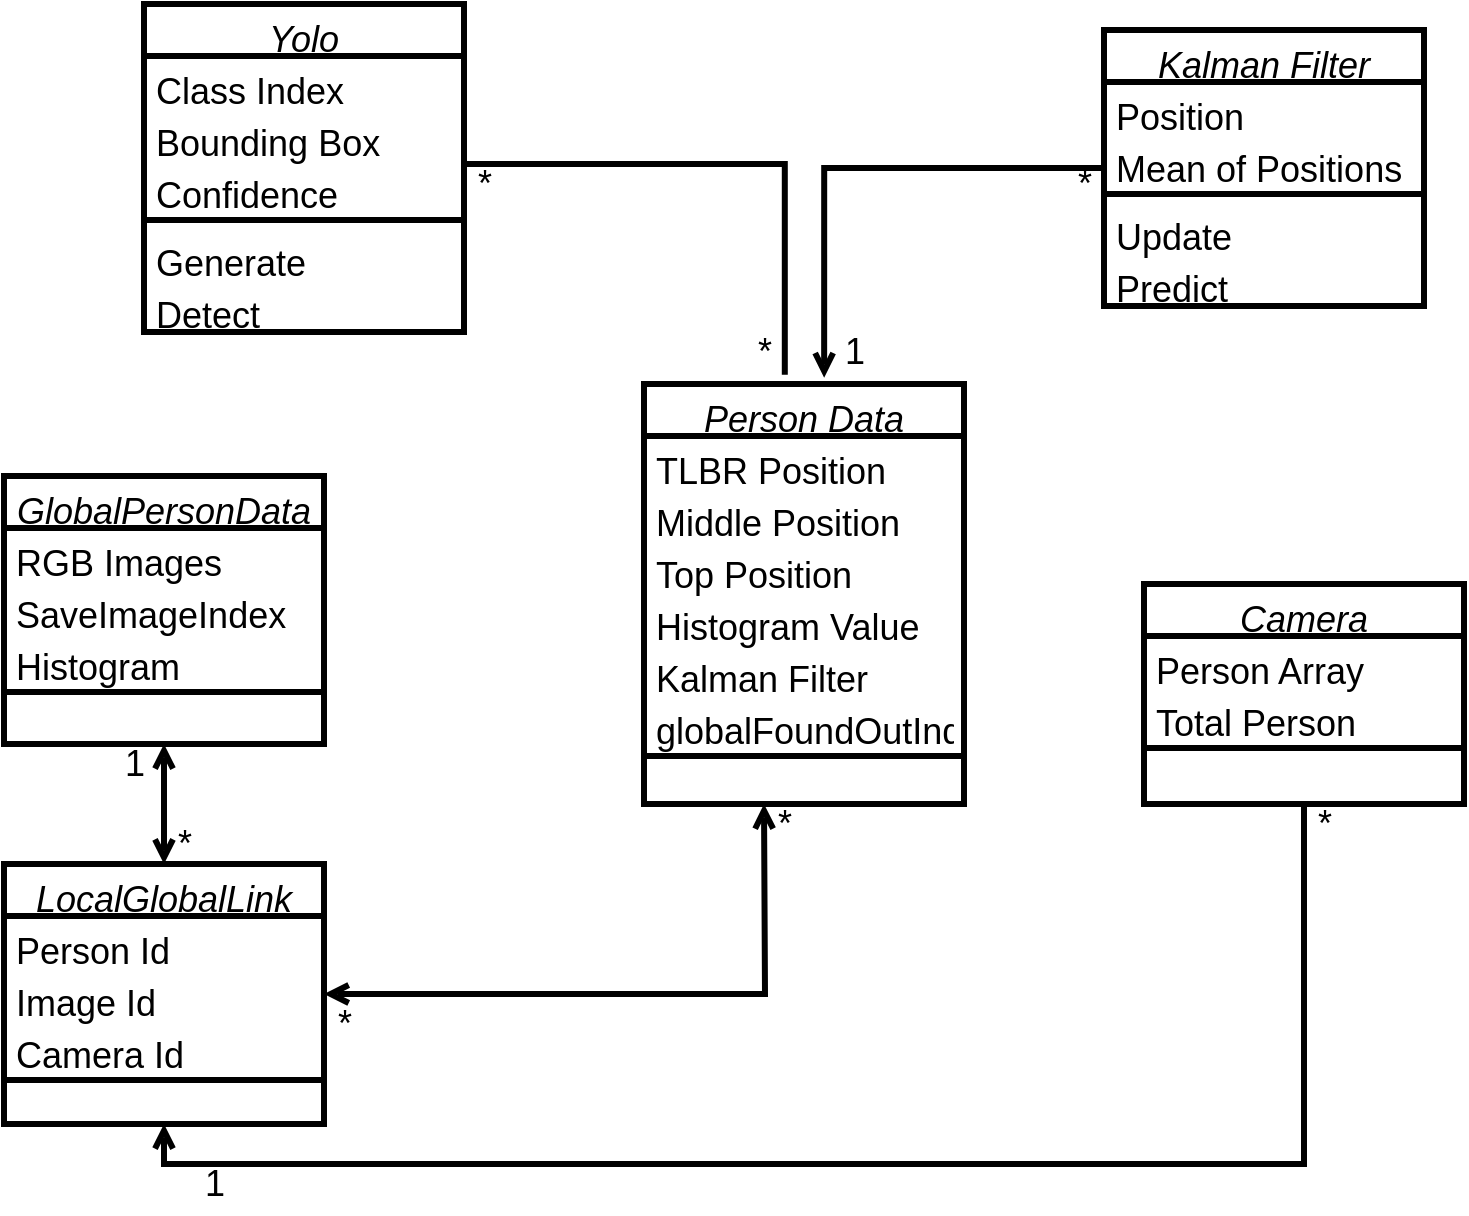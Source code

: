 <mxfile version="14.4.3" type="github">
  <diagram id="C5RBs43oDa-KdzZeNtuy" name="Page-1">
    <mxGraphModel dx="947" dy="528" grid="1" gridSize="10" guides="1" tooltips="1" connect="1" arrows="1" fold="1" page="1" pageScale="1" pageWidth="827" pageHeight="1169" math="0" shadow="0">
      <root>
        <mxCell id="WIyWlLk6GJQsqaUBKTNV-0" />
        <mxCell id="WIyWlLk6GJQsqaUBKTNV-1" parent="WIyWlLk6GJQsqaUBKTNV-0" />
        <mxCell id="zkfFHV4jXpPFQw0GAbJ--0" value="Yolo" style="swimlane;fontStyle=2;align=center;verticalAlign=top;childLayout=stackLayout;horizontal=1;startSize=26;horizontalStack=0;resizeParent=1;resizeLast=0;collapsible=1;marginBottom=0;rounded=0;shadow=0;strokeWidth=3;fontSize=18;" parent="WIyWlLk6GJQsqaUBKTNV-1" vertex="1">
          <mxGeometry x="167" y="80" width="160" height="164" as="geometry">
            <mxRectangle x="230" y="140" width="160" height="26" as="alternateBounds" />
          </mxGeometry>
        </mxCell>
        <mxCell id="zkfFHV4jXpPFQw0GAbJ--1" value="Class Index" style="text;align=left;verticalAlign=top;spacingLeft=4;spacingRight=4;overflow=hidden;rotatable=0;points=[[0,0.5],[1,0.5]];portConstraint=eastwest;strokeWidth=3;fontSize=18;" parent="zkfFHV4jXpPFQw0GAbJ--0" vertex="1">
          <mxGeometry y="26" width="160" height="26" as="geometry" />
        </mxCell>
        <mxCell id="zkfFHV4jXpPFQw0GAbJ--2" value="Bounding Box " style="text;align=left;verticalAlign=top;spacingLeft=4;spacingRight=4;overflow=hidden;rotatable=0;points=[[0,0.5],[1,0.5]];portConstraint=eastwest;rounded=0;shadow=0;html=0;strokeWidth=3;fontSize=18;" parent="zkfFHV4jXpPFQw0GAbJ--0" vertex="1">
          <mxGeometry y="52" width="160" height="26" as="geometry" />
        </mxCell>
        <mxCell id="zkfFHV4jXpPFQw0GAbJ--3" value="Confidence" style="text;align=left;verticalAlign=top;spacingLeft=4;spacingRight=4;overflow=hidden;rotatable=0;points=[[0,0.5],[1,0.5]];portConstraint=eastwest;rounded=0;shadow=0;html=0;strokeWidth=3;fontSize=18;" parent="zkfFHV4jXpPFQw0GAbJ--0" vertex="1">
          <mxGeometry y="78" width="160" height="26" as="geometry" />
        </mxCell>
        <mxCell id="zkfFHV4jXpPFQw0GAbJ--4" value="" style="line;html=1;strokeWidth=3;align=left;verticalAlign=middle;spacingTop=-1;spacingLeft=3;spacingRight=3;rotatable=0;labelPosition=right;points=[];portConstraint=eastwest;fontSize=18;" parent="zkfFHV4jXpPFQw0GAbJ--0" vertex="1">
          <mxGeometry y="104" width="160" height="8" as="geometry" />
        </mxCell>
        <mxCell id="zkfFHV4jXpPFQw0GAbJ--5" value="Generate" style="text;align=left;verticalAlign=top;spacingLeft=4;spacingRight=4;overflow=hidden;rotatable=0;points=[[0,0.5],[1,0.5]];portConstraint=eastwest;strokeWidth=3;fontSize=18;" parent="zkfFHV4jXpPFQw0GAbJ--0" vertex="1">
          <mxGeometry y="112" width="160" height="26" as="geometry" />
        </mxCell>
        <mxCell id="bMtge7boWDlGyBzpjn3k-0" value="Detect" style="text;align=left;verticalAlign=top;spacingLeft=4;spacingRight=4;overflow=hidden;rotatable=0;points=[[0,0.5],[1,0.5]];portConstraint=eastwest;strokeWidth=3;fontSize=18;" parent="zkfFHV4jXpPFQw0GAbJ--0" vertex="1">
          <mxGeometry y="138" width="160" height="26" as="geometry" />
        </mxCell>
        <mxCell id="bMtge7boWDlGyBzpjn3k-1" value="Person Data" style="swimlane;fontStyle=2;align=center;verticalAlign=top;childLayout=stackLayout;horizontal=1;startSize=26;horizontalStack=0;resizeParent=1;resizeLast=0;collapsible=1;marginBottom=0;rounded=0;shadow=0;strokeWidth=3;fontSize=18;" parent="WIyWlLk6GJQsqaUBKTNV-1" vertex="1">
          <mxGeometry x="417" y="270" width="160" height="210" as="geometry">
            <mxRectangle x="230" y="140" width="160" height="26" as="alternateBounds" />
          </mxGeometry>
        </mxCell>
        <mxCell id="bMtge7boWDlGyBzpjn3k-2" value="TLBR Position" style="text;align=left;verticalAlign=top;spacingLeft=4;spacingRight=4;overflow=hidden;rotatable=0;points=[[0,0.5],[1,0.5]];portConstraint=eastwest;strokeWidth=3;fontSize=18;" parent="bMtge7boWDlGyBzpjn3k-1" vertex="1">
          <mxGeometry y="26" width="160" height="26" as="geometry" />
        </mxCell>
        <mxCell id="bMtge7boWDlGyBzpjn3k-3" value="Middle Position" style="text;align=left;verticalAlign=top;spacingLeft=4;spacingRight=4;overflow=hidden;rotatable=0;points=[[0,0.5],[1,0.5]];portConstraint=eastwest;rounded=0;shadow=0;html=0;strokeWidth=3;fontSize=18;" parent="bMtge7boWDlGyBzpjn3k-1" vertex="1">
          <mxGeometry y="52" width="160" height="26" as="geometry" />
        </mxCell>
        <mxCell id="bMtge7boWDlGyBzpjn3k-4" value="Top Position" style="text;align=left;verticalAlign=top;spacingLeft=4;spacingRight=4;overflow=hidden;rotatable=0;points=[[0,0.5],[1,0.5]];portConstraint=eastwest;rounded=0;shadow=0;html=0;strokeWidth=3;fontSize=18;" parent="bMtge7boWDlGyBzpjn3k-1" vertex="1">
          <mxGeometry y="78" width="160" height="26" as="geometry" />
        </mxCell>
        <mxCell id="bMtge7boWDlGyBzpjn3k-6" value="Histogram Value" style="text;align=left;verticalAlign=top;spacingLeft=4;spacingRight=4;overflow=hidden;rotatable=0;points=[[0,0.5],[1,0.5]];portConstraint=eastwest;strokeWidth=3;fontSize=18;" parent="bMtge7boWDlGyBzpjn3k-1" vertex="1">
          <mxGeometry y="104" width="160" height="26" as="geometry" />
        </mxCell>
        <mxCell id="bMtge7boWDlGyBzpjn3k-7" value="Kalman Filter" style="text;align=left;verticalAlign=top;spacingLeft=4;spacingRight=4;overflow=hidden;rotatable=0;points=[[0,0.5],[1,0.5]];portConstraint=eastwest;strokeWidth=3;fontSize=18;" parent="bMtge7boWDlGyBzpjn3k-1" vertex="1">
          <mxGeometry y="130" width="160" height="26" as="geometry" />
        </mxCell>
        <mxCell id="bMtge7boWDlGyBzpjn3k-29" value="globalFoundOutIndex" style="text;align=left;verticalAlign=top;spacingLeft=4;spacingRight=4;overflow=hidden;rotatable=0;points=[[0,0.5],[1,0.5]];portConstraint=eastwest;rounded=0;shadow=0;html=0;strokeWidth=3;fontSize=18;" parent="bMtge7boWDlGyBzpjn3k-1" vertex="1">
          <mxGeometry y="156" width="160" height="26" as="geometry" />
        </mxCell>
        <mxCell id="bMtge7boWDlGyBzpjn3k-5" value="" style="line;html=1;strokeWidth=3;align=left;verticalAlign=middle;spacingTop=-1;spacingLeft=3;spacingRight=3;rotatable=0;labelPosition=right;points=[];portConstraint=eastwest;fontSize=18;" parent="bMtge7boWDlGyBzpjn3k-1" vertex="1">
          <mxGeometry y="182" width="160" height="8" as="geometry" />
        </mxCell>
        <mxCell id="bMtge7boWDlGyBzpjn3k-58" style="edgeStyle=orthogonalEdgeStyle;rounded=0;orthogonalLoop=1;jettySize=auto;html=1;exitX=0.5;exitY=1;exitDx=0;exitDy=0;entryX=0.5;entryY=1;entryDx=0;entryDy=0;endArrow=open;endFill=0;strokeWidth=3;fontSize=18;" parent="WIyWlLk6GJQsqaUBKTNV-1" source="bMtge7boWDlGyBzpjn3k-8" target="bMtge7boWDlGyBzpjn3k-15" edge="1">
          <mxGeometry relative="1" as="geometry" />
        </mxCell>
        <mxCell id="bMtge7boWDlGyBzpjn3k-8" value="Camera" style="swimlane;fontStyle=2;align=center;verticalAlign=top;childLayout=stackLayout;horizontal=1;startSize=26;horizontalStack=0;resizeParent=1;resizeLast=0;collapsible=1;marginBottom=0;rounded=0;shadow=0;strokeWidth=3;fontSize=18;" parent="WIyWlLk6GJQsqaUBKTNV-1" vertex="1">
          <mxGeometry x="667" y="370" width="160" height="110" as="geometry">
            <mxRectangle x="230" y="140" width="160" height="26" as="alternateBounds" />
          </mxGeometry>
        </mxCell>
        <mxCell id="bMtge7boWDlGyBzpjn3k-9" value="Person Array" style="text;align=left;verticalAlign=top;spacingLeft=4;spacingRight=4;overflow=hidden;rotatable=0;points=[[0,0.5],[1,0.5]];portConstraint=eastwest;strokeWidth=3;fontSize=18;" parent="bMtge7boWDlGyBzpjn3k-8" vertex="1">
          <mxGeometry y="26" width="160" height="26" as="geometry" />
        </mxCell>
        <mxCell id="bMtge7boWDlGyBzpjn3k-10" value="Total Person" style="text;align=left;verticalAlign=top;spacingLeft=4;spacingRight=4;overflow=hidden;rotatable=0;points=[[0,0.5],[1,0.5]];portConstraint=eastwest;rounded=0;shadow=0;html=0;strokeWidth=3;fontSize=18;" parent="bMtge7boWDlGyBzpjn3k-8" vertex="1">
          <mxGeometry y="52" width="160" height="26" as="geometry" />
        </mxCell>
        <mxCell id="bMtge7boWDlGyBzpjn3k-12" value="" style="line;html=1;strokeWidth=3;align=left;verticalAlign=middle;spacingTop=-1;spacingLeft=3;spacingRight=3;rotatable=0;labelPosition=right;points=[];portConstraint=eastwest;fontSize=18;" parent="bMtge7boWDlGyBzpjn3k-8" vertex="1">
          <mxGeometry y="78" width="160" height="8" as="geometry" />
        </mxCell>
        <mxCell id="bMtge7boWDlGyBzpjn3k-51" value="" style="edgeStyle=orthogonalEdgeStyle;rounded=0;orthogonalLoop=1;jettySize=auto;html=1;startArrow=open;startFill=0;endArrow=open;endFill=0;strokeWidth=3;fontSize=18;" parent="WIyWlLk6GJQsqaUBKTNV-1" source="bMtge7boWDlGyBzpjn3k-15" edge="1">
          <mxGeometry relative="1" as="geometry">
            <mxPoint x="477" y="480" as="targetPoint" />
          </mxGeometry>
        </mxCell>
        <mxCell id="bMtge7boWDlGyBzpjn3k-54" style="edgeStyle=orthogonalEdgeStyle;rounded=0;orthogonalLoop=1;jettySize=auto;html=1;exitX=0.5;exitY=0;exitDx=0;exitDy=0;entryX=0.5;entryY=1;entryDx=0;entryDy=0;startArrow=open;startFill=0;endArrow=open;endFill=0;strokeWidth=3;fontSize=18;" parent="WIyWlLk6GJQsqaUBKTNV-1" source="bMtge7boWDlGyBzpjn3k-15" target="bMtge7boWDlGyBzpjn3k-22" edge="1">
          <mxGeometry relative="1" as="geometry" />
        </mxCell>
        <mxCell id="bMtge7boWDlGyBzpjn3k-15" value="LocalGlobalLink" style="swimlane;fontStyle=2;align=center;verticalAlign=top;childLayout=stackLayout;horizontal=1;startSize=26;horizontalStack=0;resizeParent=1;resizeLast=0;collapsible=1;marginBottom=0;rounded=0;shadow=0;strokeWidth=3;fontSize=18;" parent="WIyWlLk6GJQsqaUBKTNV-1" vertex="1">
          <mxGeometry x="97" y="510" width="160" height="130" as="geometry">
            <mxRectangle x="230" y="140" width="160" height="26" as="alternateBounds" />
          </mxGeometry>
        </mxCell>
        <mxCell id="bMtge7boWDlGyBzpjn3k-16" value="Person Id" style="text;align=left;verticalAlign=top;spacingLeft=4;spacingRight=4;overflow=hidden;rotatable=0;points=[[0,0.5],[1,0.5]];portConstraint=eastwest;strokeWidth=3;fontSize=18;" parent="bMtge7boWDlGyBzpjn3k-15" vertex="1">
          <mxGeometry y="26" width="160" height="26" as="geometry" />
        </mxCell>
        <mxCell id="bMtge7boWDlGyBzpjn3k-17" value="Image Id" style="text;align=left;verticalAlign=top;spacingLeft=4;spacingRight=4;overflow=hidden;rotatable=0;points=[[0,0.5],[1,0.5]];portConstraint=eastwest;rounded=0;shadow=0;html=0;strokeWidth=3;fontSize=18;" parent="bMtge7boWDlGyBzpjn3k-15" vertex="1">
          <mxGeometry y="52" width="160" height="26" as="geometry" />
        </mxCell>
        <mxCell id="bMtge7boWDlGyBzpjn3k-18" value="Camera Id" style="text;align=left;verticalAlign=top;spacingLeft=4;spacingRight=4;overflow=hidden;rotatable=0;points=[[0,0.5],[1,0.5]];portConstraint=eastwest;rounded=0;shadow=0;html=0;strokeWidth=3;fontSize=18;" parent="bMtge7boWDlGyBzpjn3k-15" vertex="1">
          <mxGeometry y="78" width="160" height="26" as="geometry" />
        </mxCell>
        <mxCell id="bMtge7boWDlGyBzpjn3k-19" value="" style="line;html=1;strokeWidth=3;align=left;verticalAlign=middle;spacingTop=-1;spacingLeft=3;spacingRight=3;rotatable=0;labelPosition=right;points=[];portConstraint=eastwest;fontSize=18;" parent="bMtge7boWDlGyBzpjn3k-15" vertex="1">
          <mxGeometry y="104" width="160" height="8" as="geometry" />
        </mxCell>
        <mxCell id="bMtge7boWDlGyBzpjn3k-22" value="GlobalPersonData" style="swimlane;fontStyle=2;align=center;verticalAlign=top;childLayout=stackLayout;horizontal=1;startSize=26;horizontalStack=0;resizeParent=1;resizeLast=0;collapsible=1;marginBottom=0;rounded=0;shadow=0;strokeWidth=3;fontSize=18;" parent="WIyWlLk6GJQsqaUBKTNV-1" vertex="1">
          <mxGeometry x="97" y="316" width="160" height="134" as="geometry">
            <mxRectangle x="230" y="140" width="160" height="26" as="alternateBounds" />
          </mxGeometry>
        </mxCell>
        <mxCell id="bMtge7boWDlGyBzpjn3k-23" value="RGB Images" style="text;align=left;verticalAlign=top;spacingLeft=4;spacingRight=4;overflow=hidden;rotatable=0;points=[[0,0.5],[1,0.5]];portConstraint=eastwest;strokeWidth=3;fontSize=18;" parent="bMtge7boWDlGyBzpjn3k-22" vertex="1">
          <mxGeometry y="26" width="160" height="26" as="geometry" />
        </mxCell>
        <mxCell id="bMtge7boWDlGyBzpjn3k-24" value="SaveImageIndex" style="text;align=left;verticalAlign=top;spacingLeft=4;spacingRight=4;overflow=hidden;rotatable=0;points=[[0,0.5],[1,0.5]];portConstraint=eastwest;rounded=0;shadow=0;html=0;strokeWidth=3;fontSize=18;" parent="bMtge7boWDlGyBzpjn3k-22" vertex="1">
          <mxGeometry y="52" width="160" height="26" as="geometry" />
        </mxCell>
        <mxCell id="bMtge7boWDlGyBzpjn3k-25" value="Histogram" style="text;align=left;verticalAlign=top;spacingLeft=4;spacingRight=4;overflow=hidden;rotatable=0;points=[[0,0.5],[1,0.5]];portConstraint=eastwest;rounded=0;shadow=0;html=0;strokeWidth=3;fontSize=18;" parent="bMtge7boWDlGyBzpjn3k-22" vertex="1">
          <mxGeometry y="78" width="160" height="26" as="geometry" />
        </mxCell>
        <mxCell id="bMtge7boWDlGyBzpjn3k-26" value="" style="line;html=1;strokeWidth=3;align=left;verticalAlign=middle;spacingTop=-1;spacingLeft=3;spacingRight=3;rotatable=0;labelPosition=right;points=[];portConstraint=eastwest;fontSize=18;" parent="bMtge7boWDlGyBzpjn3k-22" vertex="1">
          <mxGeometry y="104" width="160" height="8" as="geometry" />
        </mxCell>
        <mxCell id="bMtge7boWDlGyBzpjn3k-49" value="" style="edgeStyle=orthogonalEdgeStyle;rounded=0;orthogonalLoop=1;jettySize=auto;html=1;entryX=0.563;entryY=-0.015;entryDx=0;entryDy=0;entryPerimeter=0;endArrow=open;endFill=0;strokeWidth=3;fontSize=18;" parent="WIyWlLk6GJQsqaUBKTNV-1" source="bMtge7boWDlGyBzpjn3k-35" target="bMtge7boWDlGyBzpjn3k-1" edge="1">
          <mxGeometry relative="1" as="geometry">
            <mxPoint x="727" y="311" as="targetPoint" />
          </mxGeometry>
        </mxCell>
        <mxCell id="bMtge7boWDlGyBzpjn3k-35" value="Kalman Filter" style="swimlane;fontStyle=2;align=center;verticalAlign=top;childLayout=stackLayout;horizontal=1;startSize=26;horizontalStack=0;resizeParent=1;resizeLast=0;collapsible=1;marginBottom=0;rounded=0;shadow=0;strokeWidth=3;fontSize=18;" parent="WIyWlLk6GJQsqaUBKTNV-1" vertex="1">
          <mxGeometry x="647" y="93" width="160" height="138" as="geometry">
            <mxRectangle x="230" y="140" width="160" height="26" as="alternateBounds" />
          </mxGeometry>
        </mxCell>
        <mxCell id="bMtge7boWDlGyBzpjn3k-36" value="Position" style="text;align=left;verticalAlign=top;spacingLeft=4;spacingRight=4;overflow=hidden;rotatable=0;points=[[0,0.5],[1,0.5]];portConstraint=eastwest;strokeWidth=3;fontSize=18;" parent="bMtge7boWDlGyBzpjn3k-35" vertex="1">
          <mxGeometry y="26" width="160" height="26" as="geometry" />
        </mxCell>
        <mxCell id="bMtge7boWDlGyBzpjn3k-37" value="Mean of Positions" style="text;align=left;verticalAlign=top;spacingLeft=4;spacingRight=4;overflow=hidden;rotatable=0;points=[[0,0.5],[1,0.5]];portConstraint=eastwest;rounded=0;shadow=0;html=0;strokeWidth=3;fontSize=18;" parent="bMtge7boWDlGyBzpjn3k-35" vertex="1">
          <mxGeometry y="52" width="160" height="26" as="geometry" />
        </mxCell>
        <mxCell id="bMtge7boWDlGyBzpjn3k-39" value="" style="line;html=1;strokeWidth=3;align=left;verticalAlign=middle;spacingTop=-1;spacingLeft=3;spacingRight=3;rotatable=0;labelPosition=right;points=[];portConstraint=eastwest;fontSize=18;" parent="bMtge7boWDlGyBzpjn3k-35" vertex="1">
          <mxGeometry y="78" width="160" height="8" as="geometry" />
        </mxCell>
        <mxCell id="bMtge7boWDlGyBzpjn3k-40" value="Update" style="text;align=left;verticalAlign=top;spacingLeft=4;spacingRight=4;overflow=hidden;rotatable=0;points=[[0,0.5],[1,0.5]];portConstraint=eastwest;strokeWidth=3;fontSize=18;" parent="bMtge7boWDlGyBzpjn3k-35" vertex="1">
          <mxGeometry y="86" width="160" height="26" as="geometry" />
        </mxCell>
        <mxCell id="bMtge7boWDlGyBzpjn3k-41" value="Predict" style="text;align=left;verticalAlign=top;spacingLeft=4;spacingRight=4;overflow=hidden;rotatable=0;points=[[0,0.5],[1,0.5]];portConstraint=eastwest;strokeWidth=3;fontSize=18;" parent="bMtge7boWDlGyBzpjn3k-35" vertex="1">
          <mxGeometry y="112" width="160" height="26" as="geometry" />
        </mxCell>
        <mxCell id="bMtge7boWDlGyBzpjn3k-42" style="edgeStyle=orthogonalEdgeStyle;rounded=0;orthogonalLoop=1;jettySize=auto;html=1;exitX=1;exitY=0.5;exitDx=0;exitDy=0;entryX=0.44;entryY=-0.022;entryDx=0;entryDy=0;entryPerimeter=0;endArrow=none;endFill=0;strokeWidth=3;fontSize=18;" parent="WIyWlLk6GJQsqaUBKTNV-1" source="zkfFHV4jXpPFQw0GAbJ--3" target="bMtge7boWDlGyBzpjn3k-1" edge="1">
          <mxGeometry relative="1" as="geometry">
            <Array as="points">
              <mxPoint x="327" y="160" />
              <mxPoint x="487" y="160" />
            </Array>
          </mxGeometry>
        </mxCell>
        <mxCell id="bMtge7boWDlGyBzpjn3k-78" value="&lt;font style=&quot;font-size: 18px;&quot;&gt;1&lt;/font&gt;" style="text;html=1;align=center;verticalAlign=middle;resizable=0;points=[];autosize=1;strokeWidth=3;fontSize=18;" parent="WIyWlLk6GJQsqaUBKTNV-1" vertex="1">
          <mxGeometry x="187" y="655" width="30" height="30" as="geometry" />
        </mxCell>
        <mxCell id="bMtge7boWDlGyBzpjn3k-79" value="&lt;font style=&quot;font-size: 18px;&quot;&gt;1&lt;/font&gt;" style="text;html=1;align=center;verticalAlign=middle;resizable=0;points=[];autosize=1;strokeWidth=3;fontSize=18;" parent="WIyWlLk6GJQsqaUBKTNV-1" vertex="1">
          <mxGeometry x="507" y="239" width="30" height="30" as="geometry" />
        </mxCell>
        <mxCell id="bMtge7boWDlGyBzpjn3k-80" value="&lt;font style=&quot;font-size: 18px;&quot;&gt;*&lt;/font&gt;" style="text;html=1;align=center;verticalAlign=middle;resizable=0;points=[];autosize=1;strokeWidth=3;fontSize=18;" parent="WIyWlLk6GJQsqaUBKTNV-1" vertex="1">
          <mxGeometry x="327" y="155" width="20" height="30" as="geometry" />
        </mxCell>
        <mxCell id="bMtge7boWDlGyBzpjn3k-81" value="&lt;font style=&quot;font-size: 18px;&quot;&gt;*&lt;/font&gt;" style="text;html=1;align=center;verticalAlign=middle;resizable=0;points=[];autosize=1;strokeWidth=3;fontSize=18;" parent="WIyWlLk6GJQsqaUBKTNV-1" vertex="1">
          <mxGeometry x="467" y="239" width="20" height="30" as="geometry" />
        </mxCell>
        <mxCell id="bMtge7boWDlGyBzpjn3k-83" value="&lt;font style=&quot;font-size: 18px;&quot;&gt;*&lt;/font&gt;" style="text;html=1;align=center;verticalAlign=middle;resizable=0;points=[];autosize=1;strokeWidth=3;fontSize=18;" parent="WIyWlLk6GJQsqaUBKTNV-1" vertex="1">
          <mxGeometry x="627" y="155" width="20" height="30" as="geometry" />
        </mxCell>
        <mxCell id="bMtge7boWDlGyBzpjn3k-84" value="&lt;font style=&quot;font-size: 18px;&quot;&gt;*&lt;/font&gt;" style="text;html=1;align=center;verticalAlign=middle;resizable=0;points=[];autosize=1;strokeWidth=3;fontSize=18;" parent="WIyWlLk6GJQsqaUBKTNV-1" vertex="1">
          <mxGeometry x="747" y="475" width="20" height="30" as="geometry" />
        </mxCell>
        <mxCell id="bMtge7boWDlGyBzpjn3k-89" value="&lt;font style=&quot;font-size: 18px;&quot;&gt;*&lt;/font&gt;" style="text;html=1;align=center;verticalAlign=middle;resizable=0;points=[];autosize=1;strokeWidth=3;fontSize=18;" parent="WIyWlLk6GJQsqaUBKTNV-1" vertex="1">
          <mxGeometry x="177" y="485" width="20" height="30" as="geometry" />
        </mxCell>
        <mxCell id="bMtge7boWDlGyBzpjn3k-90" value="&lt;font style=&quot;font-size: 18px;&quot;&gt;*&lt;/font&gt;" style="text;html=1;align=center;verticalAlign=middle;resizable=0;points=[];autosize=1;strokeWidth=3;fontSize=18;" parent="WIyWlLk6GJQsqaUBKTNV-1" vertex="1">
          <mxGeometry x="257" y="575" width="20" height="30" as="geometry" />
        </mxCell>
        <mxCell id="bMtge7boWDlGyBzpjn3k-91" value="&lt;font style=&quot;font-size: 18px;&quot;&gt;*&lt;/font&gt;" style="text;html=1;align=center;verticalAlign=middle;resizable=0;points=[];autosize=1;strokeWidth=3;fontSize=18;" parent="WIyWlLk6GJQsqaUBKTNV-1" vertex="1">
          <mxGeometry x="477" y="475" width="20" height="30" as="geometry" />
        </mxCell>
        <mxCell id="bMtge7boWDlGyBzpjn3k-93" value="&lt;font style=&quot;font-size: 18px;&quot;&gt;1&lt;/font&gt;" style="text;html=1;align=center;verticalAlign=middle;resizable=0;points=[];autosize=1;strokeWidth=3;fontSize=18;" parent="WIyWlLk6GJQsqaUBKTNV-1" vertex="1">
          <mxGeometry x="147" y="445" width="30" height="30" as="geometry" />
        </mxCell>
      </root>
    </mxGraphModel>
  </diagram>
</mxfile>
